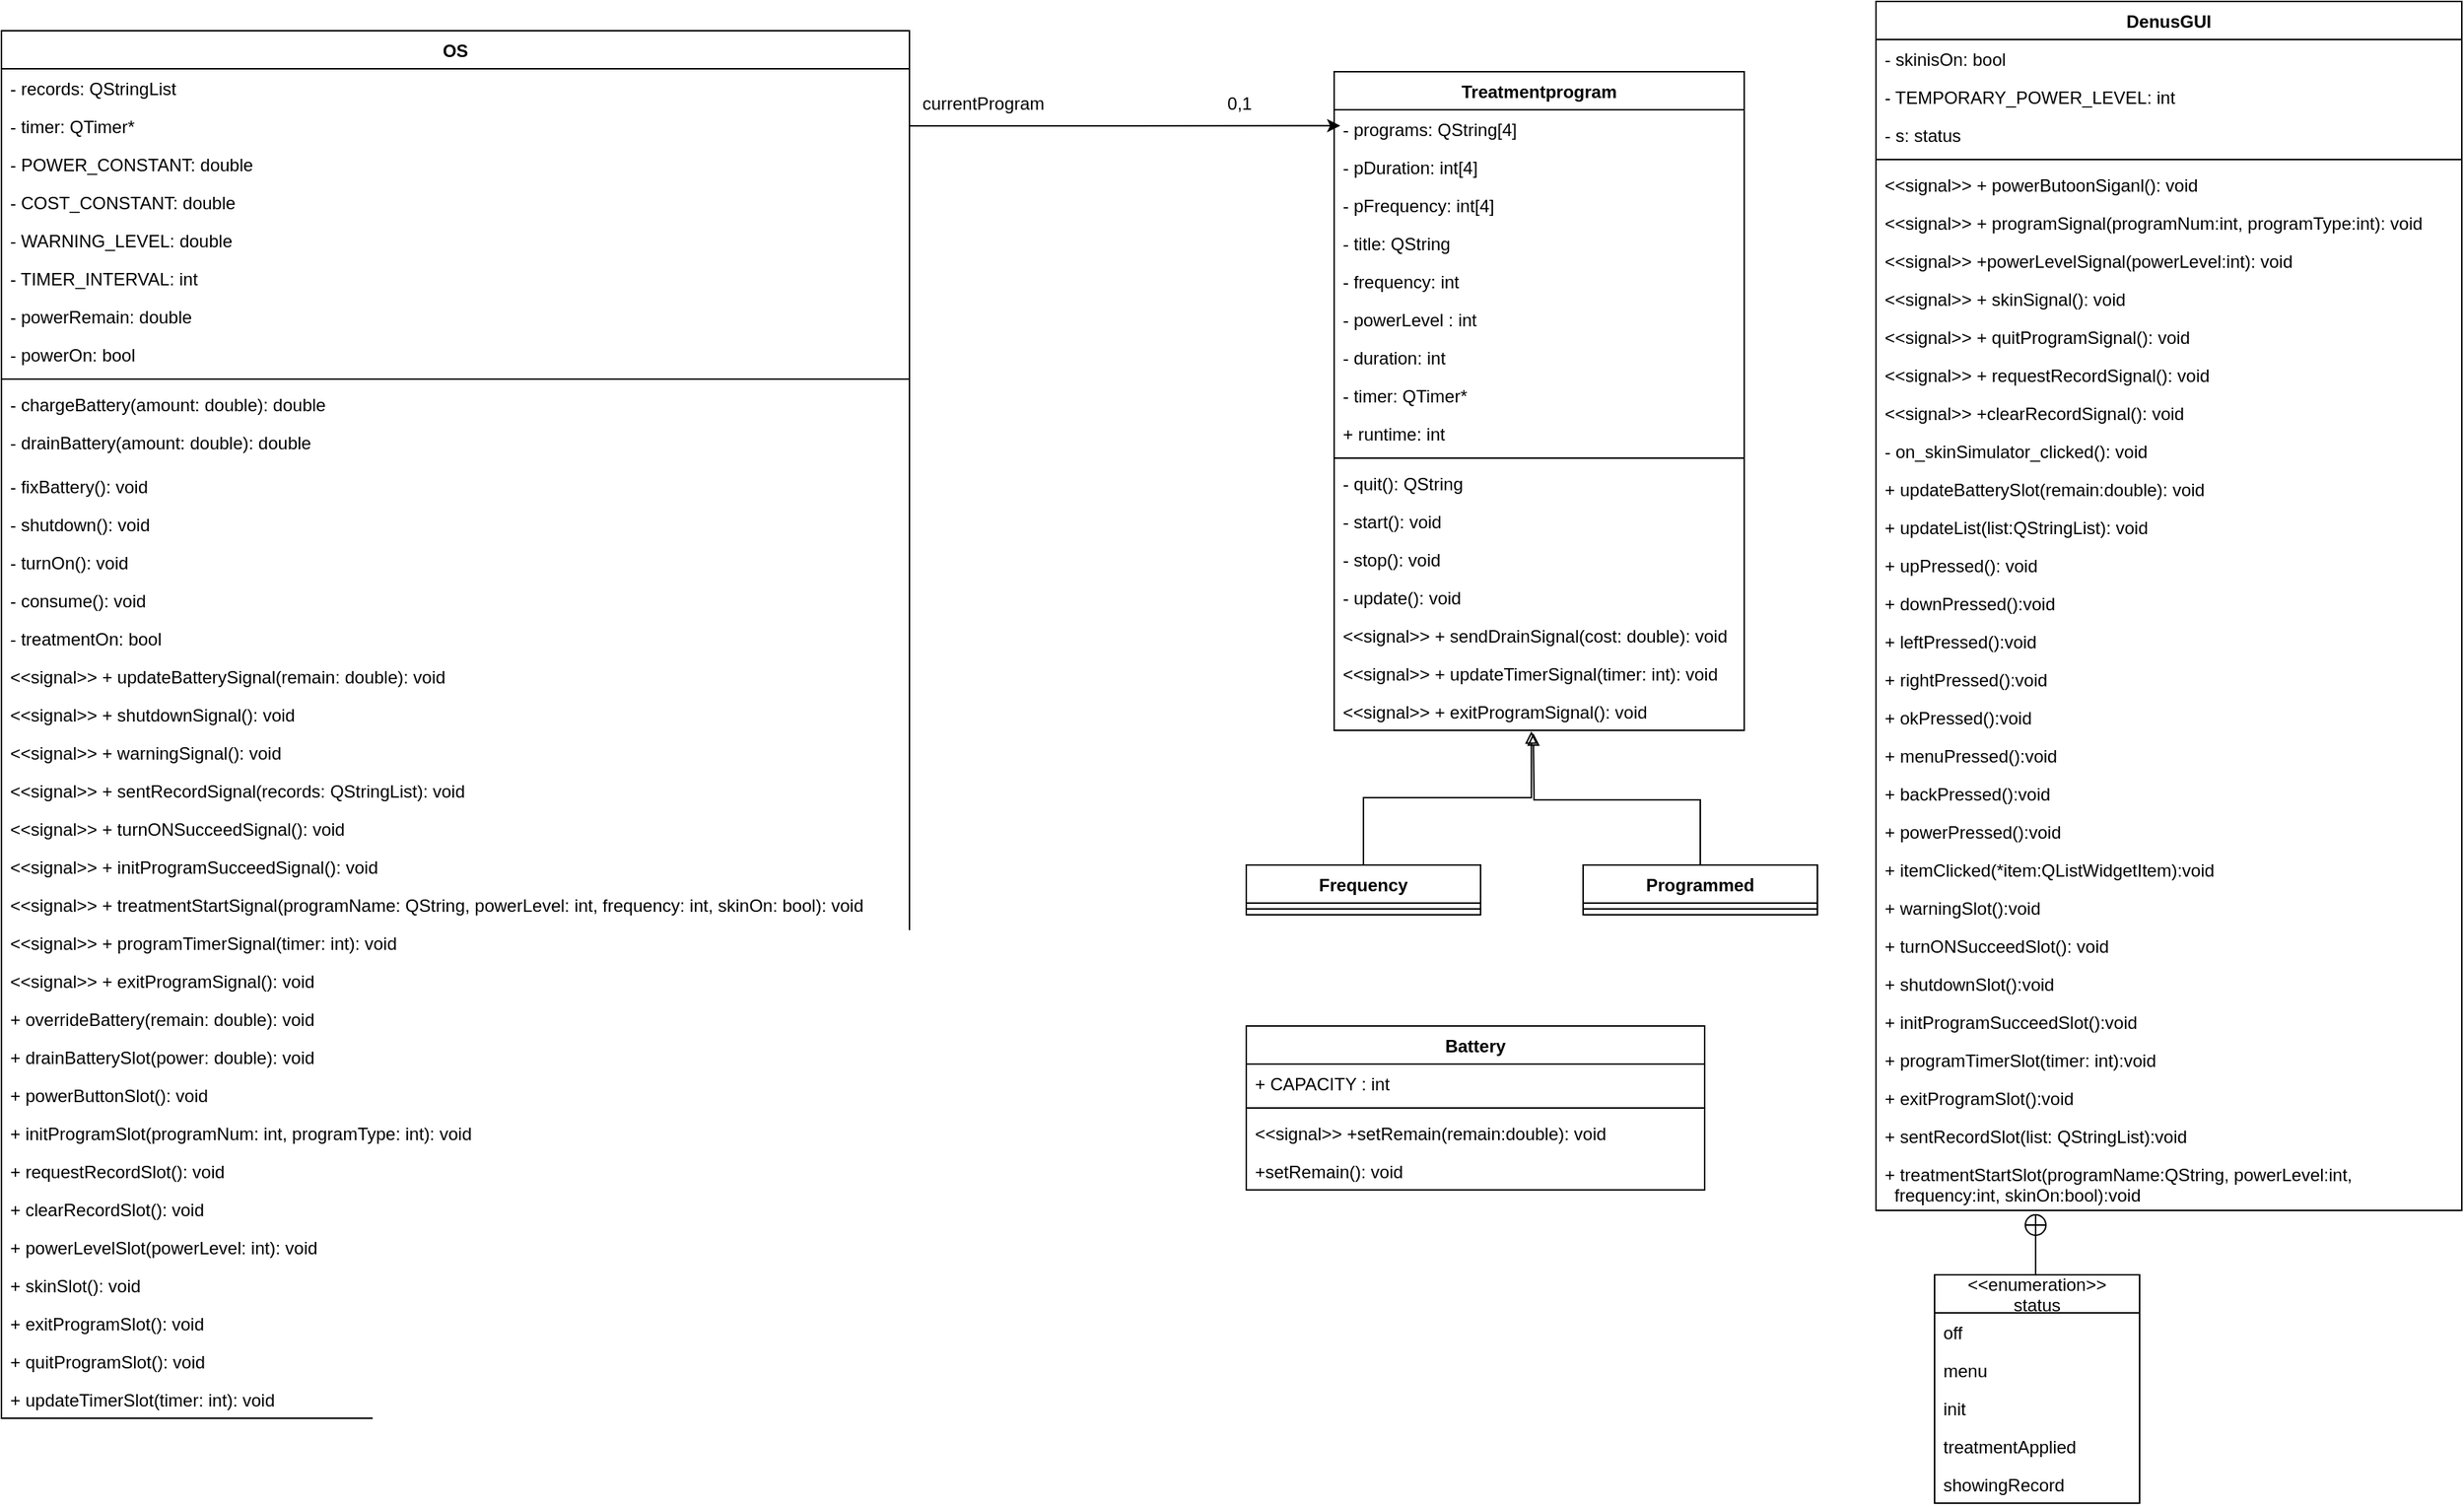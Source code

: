 <mxfile version="14.6.1" type="github">
  <diagram id="hlfqywLwCxhnhgCCT2zA" name="Page-1">
    <mxGraphModel dx="1186" dy="691" grid="1" gridSize="10" guides="1" tooltips="1" connect="1" arrows="1" fold="1" page="1" pageScale="1" pageWidth="827" pageHeight="1169" math="0" shadow="0">
      <root>
        <mxCell id="0" />
        <mxCell id="1" parent="0" />
        <mxCell id="2i6f_pU243hWTDEsExSb-6" value="OS" style="swimlane;fontStyle=1;align=center;verticalAlign=top;childLayout=stackLayout;horizontal=1;startSize=26;horizontalStack=0;resizeParent=1;resizeParentMax=0;resizeLast=0;collapsible=1;marginBottom=0;" parent="1" vertex="1">
          <mxGeometry x="60" y="60" width="620" height="948" as="geometry" />
        </mxCell>
        <mxCell id="6Ex3THZ8hztv9J3nGQ2k-1" value="- records: QStringList" style="text;strokeColor=none;fillColor=none;align=left;verticalAlign=top;spacingLeft=4;spacingRight=4;overflow=hidden;rotatable=0;points=[[0,0.5],[1,0.5]];portConstraint=eastwest;" parent="2i6f_pU243hWTDEsExSb-6" vertex="1">
          <mxGeometry y="26" width="620" height="26" as="geometry" />
        </mxCell>
        <mxCell id="wWTn0fQBB8vopCXBrPZ8-14" value="- timer: QTimer*" style="text;strokeColor=none;fillColor=none;align=left;verticalAlign=top;spacingLeft=4;spacingRight=4;overflow=hidden;rotatable=0;points=[[0,0.5],[1,0.5]];portConstraint=eastwest;" parent="2i6f_pU243hWTDEsExSb-6" vertex="1">
          <mxGeometry y="52" width="620" height="26" as="geometry" />
        </mxCell>
        <mxCell id="wWTn0fQBB8vopCXBrPZ8-8" value="- POWER_CONSTANT: double" style="text;strokeColor=none;fillColor=none;align=left;verticalAlign=top;spacingLeft=4;spacingRight=4;overflow=hidden;rotatable=0;points=[[0,0.5],[1,0.5]];portConstraint=eastwest;" parent="2i6f_pU243hWTDEsExSb-6" vertex="1">
          <mxGeometry y="78" width="620" height="26" as="geometry" />
        </mxCell>
        <mxCell id="wWTn0fQBB8vopCXBrPZ8-11" value="- COST_CONSTANT: double" style="text;strokeColor=none;fillColor=none;align=left;verticalAlign=top;spacingLeft=4;spacingRight=4;overflow=hidden;rotatable=0;points=[[0,0.5],[1,0.5]];portConstraint=eastwest;" parent="2i6f_pU243hWTDEsExSb-6" vertex="1">
          <mxGeometry y="104" width="620" height="26" as="geometry" />
        </mxCell>
        <mxCell id="wWTn0fQBB8vopCXBrPZ8-12" value="- WARNING_LEVEL: double" style="text;strokeColor=none;fillColor=none;align=left;verticalAlign=top;spacingLeft=4;spacingRight=4;overflow=hidden;rotatable=0;points=[[0,0.5],[1,0.5]];portConstraint=eastwest;" parent="2i6f_pU243hWTDEsExSb-6" vertex="1">
          <mxGeometry y="130" width="620" height="26" as="geometry" />
        </mxCell>
        <mxCell id="wWTn0fQBB8vopCXBrPZ8-13" value="- TIMER_INTERVAL: int" style="text;strokeColor=none;fillColor=none;align=left;verticalAlign=top;spacingLeft=4;spacingRight=4;overflow=hidden;rotatable=0;points=[[0,0.5],[1,0.5]];portConstraint=eastwest;" parent="2i6f_pU243hWTDEsExSb-6" vertex="1">
          <mxGeometry y="156" width="620" height="26" as="geometry" />
        </mxCell>
        <mxCell id="wWTn0fQBB8vopCXBrPZ8-15" value="- powerRemain: double" style="text;strokeColor=none;fillColor=none;align=left;verticalAlign=top;spacingLeft=4;spacingRight=4;overflow=hidden;rotatable=0;points=[[0,0.5],[1,0.5]];portConstraint=eastwest;" parent="2i6f_pU243hWTDEsExSb-6" vertex="1">
          <mxGeometry y="182" width="620" height="26" as="geometry" />
        </mxCell>
        <mxCell id="wWTn0fQBB8vopCXBrPZ8-16" value="- powerOn: bool" style="text;strokeColor=none;fillColor=none;align=left;verticalAlign=top;spacingLeft=4;spacingRight=4;overflow=hidden;rotatable=0;points=[[0,0.5],[1,0.5]];portConstraint=eastwest;" parent="2i6f_pU243hWTDEsExSb-6" vertex="1">
          <mxGeometry y="208" width="620" height="26" as="geometry" />
        </mxCell>
        <mxCell id="2i6f_pU243hWTDEsExSb-8" value="" style="line;strokeWidth=1;fillColor=none;align=left;verticalAlign=middle;spacingTop=-1;spacingLeft=3;spacingRight=3;rotatable=0;labelPosition=right;points=[];portConstraint=eastwest;" parent="2i6f_pU243hWTDEsExSb-6" vertex="1">
          <mxGeometry y="234" width="620" height="8" as="geometry" />
        </mxCell>
        <mxCell id="wWTn0fQBB8vopCXBrPZ8-9" value="- chargeBattery(amount: double): double" style="text;strokeColor=none;fillColor=none;align=left;verticalAlign=top;spacingLeft=4;spacingRight=4;overflow=hidden;rotatable=0;points=[[0,0.5],[1,0.5]];portConstraint=eastwest;" parent="2i6f_pU243hWTDEsExSb-6" vertex="1">
          <mxGeometry y="242" width="620" height="26" as="geometry" />
        </mxCell>
        <mxCell id="wWTn0fQBB8vopCXBrPZ8-21" value="- drainBattery(amount: double): double" style="text;strokeColor=none;fillColor=none;align=left;verticalAlign=top;spacingLeft=4;spacingRight=4;overflow=hidden;rotatable=0;points=[[0,0.5],[1,0.5]];portConstraint=eastwest;" parent="2i6f_pU243hWTDEsExSb-6" vertex="1">
          <mxGeometry y="268" width="620" height="30" as="geometry" />
        </mxCell>
        <mxCell id="wWTn0fQBB8vopCXBrPZ8-10" value="- fixBattery(): void" style="text;strokeColor=none;fillColor=none;align=left;verticalAlign=top;spacingLeft=4;spacingRight=4;overflow=hidden;rotatable=0;points=[[0,0.5],[1,0.5]];portConstraint=eastwest;" parent="2i6f_pU243hWTDEsExSb-6" vertex="1">
          <mxGeometry y="298" width="620" height="26" as="geometry" />
        </mxCell>
        <mxCell id="wWTn0fQBB8vopCXBrPZ8-18" value="- shutdown(): void" style="text;strokeColor=none;fillColor=none;align=left;verticalAlign=top;spacingLeft=4;spacingRight=4;overflow=hidden;rotatable=0;points=[[0,0.5],[1,0.5]];portConstraint=eastwest;" parent="2i6f_pU243hWTDEsExSb-6" vertex="1">
          <mxGeometry y="324" width="620" height="26" as="geometry" />
        </mxCell>
        <mxCell id="wWTn0fQBB8vopCXBrPZ8-19" value="- turnOn(): void&#xa;" style="text;strokeColor=none;fillColor=none;align=left;verticalAlign=top;spacingLeft=4;spacingRight=4;overflow=hidden;rotatable=0;points=[[0,0.5],[1,0.5]];portConstraint=eastwest;" parent="2i6f_pU243hWTDEsExSb-6" vertex="1">
          <mxGeometry y="350" width="620" height="26" as="geometry" />
        </mxCell>
        <mxCell id="wWTn0fQBB8vopCXBrPZ8-20" value="- consume(): void&#xa;" style="text;strokeColor=none;fillColor=none;align=left;verticalAlign=top;spacingLeft=4;spacingRight=4;overflow=hidden;rotatable=0;points=[[0,0.5],[1,0.5]];portConstraint=eastwest;" parent="2i6f_pU243hWTDEsExSb-6" vertex="1">
          <mxGeometry y="376" width="620" height="26" as="geometry" />
        </mxCell>
        <mxCell id="wWTn0fQBB8vopCXBrPZ8-17" value="- treatmentOn: bool" style="text;strokeColor=none;fillColor=none;align=left;verticalAlign=top;spacingLeft=4;spacingRight=4;overflow=hidden;rotatable=0;points=[[0,0.5],[1,0.5]];portConstraint=eastwest;" parent="2i6f_pU243hWTDEsExSb-6" vertex="1">
          <mxGeometry y="402" width="620" height="26" as="geometry" />
        </mxCell>
        <mxCell id="wWTn0fQBB8vopCXBrPZ8-22" value="&lt;&lt;signal&gt;&gt; + updateBatterySignal(remain: double): void" style="text;strokeColor=none;fillColor=none;align=left;verticalAlign=top;spacingLeft=4;spacingRight=4;overflow=hidden;rotatable=0;points=[[0,0.5],[1,0.5]];portConstraint=eastwest;" parent="2i6f_pU243hWTDEsExSb-6" vertex="1">
          <mxGeometry y="428" width="620" height="26" as="geometry" />
        </mxCell>
        <mxCell id="wWTn0fQBB8vopCXBrPZ8-23" value="&lt;&lt;signal&gt;&gt; + shutdownSignal(): void" style="text;strokeColor=none;fillColor=none;align=left;verticalAlign=top;spacingLeft=4;spacingRight=4;overflow=hidden;rotatable=0;points=[[0,0.5],[1,0.5]];portConstraint=eastwest;" parent="2i6f_pU243hWTDEsExSb-6" vertex="1">
          <mxGeometry y="454" width="620" height="26" as="geometry" />
        </mxCell>
        <mxCell id="wWTn0fQBB8vopCXBrPZ8-24" value="&lt;&lt;signal&gt;&gt; + warningSignal(): void" style="text;strokeColor=none;fillColor=none;align=left;verticalAlign=top;spacingLeft=4;spacingRight=4;overflow=hidden;rotatable=0;points=[[0,0.5],[1,0.5]];portConstraint=eastwest;" parent="2i6f_pU243hWTDEsExSb-6" vertex="1">
          <mxGeometry y="480" width="620" height="26" as="geometry" />
        </mxCell>
        <mxCell id="wWTn0fQBB8vopCXBrPZ8-25" value="&lt;&lt;signal&gt;&gt; + sentRecordSignal(records: QStringList): void" style="text;strokeColor=none;fillColor=none;align=left;verticalAlign=top;spacingLeft=4;spacingRight=4;overflow=hidden;rotatable=0;points=[[0,0.5],[1,0.5]];portConstraint=eastwest;" parent="2i6f_pU243hWTDEsExSb-6" vertex="1">
          <mxGeometry y="506" width="620" height="26" as="geometry" />
        </mxCell>
        <mxCell id="wWTn0fQBB8vopCXBrPZ8-39" value="&lt;&lt;signal&gt;&gt; + turnONSucceedSignal(): void" style="text;strokeColor=none;fillColor=none;align=left;verticalAlign=top;spacingLeft=4;spacingRight=4;overflow=hidden;rotatable=0;points=[[0,0.5],[1,0.5]];portConstraint=eastwest;" parent="2i6f_pU243hWTDEsExSb-6" vertex="1">
          <mxGeometry y="532" width="620" height="26" as="geometry" />
        </mxCell>
        <mxCell id="wWTn0fQBB8vopCXBrPZ8-40" value="&lt;&lt;signal&gt;&gt; + initProgramSucceedSignal(): void" style="text;strokeColor=none;fillColor=none;align=left;verticalAlign=top;spacingLeft=4;spacingRight=4;overflow=hidden;rotatable=0;points=[[0,0.5],[1,0.5]];portConstraint=eastwest;" parent="2i6f_pU243hWTDEsExSb-6" vertex="1">
          <mxGeometry y="558" width="620" height="26" as="geometry" />
        </mxCell>
        <mxCell id="wWTn0fQBB8vopCXBrPZ8-41" value="&lt;&lt;signal&gt;&gt; + treatmentStartSignal(programName: QString, powerLevel: int, frequency: int, skinOn: bool): void" style="text;strokeColor=none;fillColor=none;align=left;verticalAlign=top;spacingLeft=4;spacingRight=4;overflow=hidden;rotatable=0;points=[[0,0.5],[1,0.5]];portConstraint=eastwest;" parent="2i6f_pU243hWTDEsExSb-6" vertex="1">
          <mxGeometry y="584" width="620" height="26" as="geometry" />
        </mxCell>
        <mxCell id="wWTn0fQBB8vopCXBrPZ8-42" value="&lt;&lt;signal&gt;&gt; + programTimerSignal(timer: int): void" style="text;strokeColor=none;fillColor=none;align=left;verticalAlign=top;spacingLeft=4;spacingRight=4;overflow=hidden;rotatable=0;points=[[0,0.5],[1,0.5]];portConstraint=eastwest;" parent="2i6f_pU243hWTDEsExSb-6" vertex="1">
          <mxGeometry y="610" width="620" height="26" as="geometry" />
        </mxCell>
        <mxCell id="wWTn0fQBB8vopCXBrPZ8-43" value="&lt;&lt;signal&gt;&gt; + exitProgramSignal(): void" style="text;strokeColor=none;fillColor=none;align=left;verticalAlign=top;spacingLeft=4;spacingRight=4;overflow=hidden;rotatable=0;points=[[0,0.5],[1,0.5]];portConstraint=eastwest;" parent="2i6f_pU243hWTDEsExSb-6" vertex="1">
          <mxGeometry y="636" width="620" height="26" as="geometry" />
        </mxCell>
        <mxCell id="wWTn0fQBB8vopCXBrPZ8-26" value="+ overrideBattery(remain: double): void" style="text;strokeColor=none;fillColor=none;align=left;verticalAlign=top;spacingLeft=4;spacingRight=4;overflow=hidden;rotatable=0;points=[[0,0.5],[1,0.5]];portConstraint=eastwest;" parent="2i6f_pU243hWTDEsExSb-6" vertex="1">
          <mxGeometry y="662" width="620" height="26" as="geometry" />
        </mxCell>
        <mxCell id="wWTn0fQBB8vopCXBrPZ8-27" value="+ drainBatterySlot(power: double): void" style="text;strokeColor=none;fillColor=none;align=left;verticalAlign=top;spacingLeft=4;spacingRight=4;overflow=hidden;rotatable=0;points=[[0,0.5],[1,0.5]];portConstraint=eastwest;" parent="2i6f_pU243hWTDEsExSb-6" vertex="1">
          <mxGeometry y="688" width="620" height="26" as="geometry" />
        </mxCell>
        <mxCell id="wWTn0fQBB8vopCXBrPZ8-28" value="+ powerButtonSlot(): void" style="text;strokeColor=none;fillColor=none;align=left;verticalAlign=top;spacingLeft=4;spacingRight=4;overflow=hidden;rotatable=0;points=[[0,0.5],[1,0.5]];portConstraint=eastwest;" parent="2i6f_pU243hWTDEsExSb-6" vertex="1">
          <mxGeometry y="714" width="620" height="26" as="geometry" />
        </mxCell>
        <mxCell id="wWTn0fQBB8vopCXBrPZ8-29" value="+ initProgramSlot(programNum: int, programType: int): void" style="text;strokeColor=none;fillColor=none;align=left;verticalAlign=top;spacingLeft=4;spacingRight=4;overflow=hidden;rotatable=0;points=[[0,0.5],[1,0.5]];portConstraint=eastwest;" parent="2i6f_pU243hWTDEsExSb-6" vertex="1">
          <mxGeometry y="740" width="620" height="26" as="geometry" />
        </mxCell>
        <mxCell id="wWTn0fQBB8vopCXBrPZ8-30" value="+ requestRecordSlot(): void" style="text;strokeColor=none;fillColor=none;align=left;verticalAlign=top;spacingLeft=4;spacingRight=4;overflow=hidden;rotatable=0;points=[[0,0.5],[1,0.5]];portConstraint=eastwest;" parent="2i6f_pU243hWTDEsExSb-6" vertex="1">
          <mxGeometry y="766" width="620" height="26" as="geometry" />
        </mxCell>
        <mxCell id="wWTn0fQBB8vopCXBrPZ8-31" value="+ clearRecordSlot(): void" style="text;strokeColor=none;fillColor=none;align=left;verticalAlign=top;spacingLeft=4;spacingRight=4;overflow=hidden;rotatable=0;points=[[0,0.5],[1,0.5]];portConstraint=eastwest;" parent="2i6f_pU243hWTDEsExSb-6" vertex="1">
          <mxGeometry y="792" width="620" height="26" as="geometry" />
        </mxCell>
        <mxCell id="wWTn0fQBB8vopCXBrPZ8-34" value="+ powerLevelSlot(powerLevel: int): void" style="text;strokeColor=none;fillColor=none;align=left;verticalAlign=top;spacingLeft=4;spacingRight=4;overflow=hidden;rotatable=0;points=[[0,0.5],[1,0.5]];portConstraint=eastwest;" parent="2i6f_pU243hWTDEsExSb-6" vertex="1">
          <mxGeometry y="818" width="620" height="26" as="geometry" />
        </mxCell>
        <mxCell id="wWTn0fQBB8vopCXBrPZ8-35" value="+ skinSlot(): void" style="text;strokeColor=none;fillColor=none;align=left;verticalAlign=top;spacingLeft=4;spacingRight=4;overflow=hidden;rotatable=0;points=[[0,0.5],[1,0.5]];portConstraint=eastwest;" parent="2i6f_pU243hWTDEsExSb-6" vertex="1">
          <mxGeometry y="844" width="620" height="26" as="geometry" />
        </mxCell>
        <mxCell id="wWTn0fQBB8vopCXBrPZ8-36" value="+ exitProgramSlot(): void" style="text;strokeColor=none;fillColor=none;align=left;verticalAlign=top;spacingLeft=4;spacingRight=4;overflow=hidden;rotatable=0;points=[[0,0.5],[1,0.5]];portConstraint=eastwest;" parent="2i6f_pU243hWTDEsExSb-6" vertex="1">
          <mxGeometry y="870" width="620" height="26" as="geometry" />
        </mxCell>
        <mxCell id="wWTn0fQBB8vopCXBrPZ8-37" value="+ quitProgramSlot(): void" style="text;strokeColor=none;fillColor=none;align=left;verticalAlign=top;spacingLeft=4;spacingRight=4;overflow=hidden;rotatable=0;points=[[0,0.5],[1,0.5]];portConstraint=eastwest;" parent="2i6f_pU243hWTDEsExSb-6" vertex="1">
          <mxGeometry y="896" width="620" height="26" as="geometry" />
        </mxCell>
        <mxCell id="wWTn0fQBB8vopCXBrPZ8-38" value="+ updateTimerSlot(timer: int): void" style="text;strokeColor=none;fillColor=none;align=left;verticalAlign=top;spacingLeft=4;spacingRight=4;overflow=hidden;rotatable=0;points=[[0,0.5],[1,0.5]];portConstraint=eastwest;" parent="2i6f_pU243hWTDEsExSb-6" vertex="1">
          <mxGeometry y="922" width="620" height="26" as="geometry" />
        </mxCell>
        <mxCell id="wWTn0fQBB8vopCXBrPZ8-33" style="edgeStyle=orthogonalEdgeStyle;rounded=0;orthogonalLoop=1;jettySize=auto;html=1;endArrow=block;endFill=0;entryX=0.481;entryY=1.026;entryDx=0;entryDy=0;entryPerimeter=0;" parent="1" source="2i6f_pU243hWTDEsExSb-22" target="-jx-THAxnTe_H25HyBi1-28" edge="1">
          <mxGeometry relative="1" as="geometry">
            <mxPoint x="1101" y="570" as="targetPoint" />
          </mxGeometry>
        </mxCell>
        <mxCell id="2i6f_pU243hWTDEsExSb-22" value="Frequency" style="swimlane;fontStyle=1;align=center;verticalAlign=top;childLayout=stackLayout;horizontal=1;startSize=26;horizontalStack=0;resizeParent=1;resizeParentMax=0;resizeLast=0;collapsible=1;marginBottom=0;" parent="1" vertex="1">
          <mxGeometry x="910" y="630" width="160" height="34" as="geometry" />
        </mxCell>
        <mxCell id="2i6f_pU243hWTDEsExSb-24" value="" style="line;strokeWidth=1;fillColor=none;align=left;verticalAlign=middle;spacingTop=-1;spacingLeft=3;spacingRight=3;rotatable=0;labelPosition=right;points=[];portConstraint=eastwest;" parent="2i6f_pU243hWTDEsExSb-22" vertex="1">
          <mxGeometry y="26" width="160" height="8" as="geometry" />
        </mxCell>
        <mxCell id="2i6f_pU243hWTDEsExSb-27" value="Programmed" style="swimlane;fontStyle=1;align=center;verticalAlign=top;childLayout=stackLayout;horizontal=1;startSize=26;horizontalStack=0;resizeParent=1;resizeParentMax=0;resizeLast=0;collapsible=1;marginBottom=0;" parent="1" vertex="1">
          <mxGeometry x="1140" y="630" width="160" height="34" as="geometry" />
        </mxCell>
        <mxCell id="2i6f_pU243hWTDEsExSb-29" value="" style="line;strokeWidth=1;fillColor=none;align=left;verticalAlign=middle;spacingTop=-1;spacingLeft=3;spacingRight=3;rotatable=0;labelPosition=right;points=[];portConstraint=eastwest;" parent="2i6f_pU243hWTDEsExSb-27" vertex="1">
          <mxGeometry y="26" width="160" height="8" as="geometry" />
        </mxCell>
        <mxCell id="icRJO9rCTyR9no6Rt8xL-1" style="edgeStyle=orthogonalEdgeStyle;rounded=0;orthogonalLoop=1;jettySize=auto;html=1;exitX=1;exitY=0.5;exitDx=0;exitDy=0;entryX=0.015;entryY=0.082;entryDx=0;entryDy=0;entryPerimeter=0;" parent="1" source="wWTn0fQBB8vopCXBrPZ8-14" target="-jx-THAxnTe_H25HyBi1-2" edge="1">
          <mxGeometry relative="1" as="geometry">
            <mxPoint x="960.98" y="124.988" as="targetPoint" />
          </mxGeometry>
        </mxCell>
        <mxCell id="icRJO9rCTyR9no6Rt8xL-2" value="0,1" style="text;html=1;align=center;verticalAlign=middle;resizable=0;points=[];autosize=1;strokeColor=none;" parent="1" vertex="1">
          <mxGeometry x="890" y="100" width="30" height="20" as="geometry" />
        </mxCell>
        <mxCell id="icRJO9rCTyR9no6Rt8xL-3" value="currentProgram" style="text;html=1;align=center;verticalAlign=middle;resizable=0;points=[];autosize=1;strokeColor=none;" parent="1" vertex="1">
          <mxGeometry x="680" y="100" width="100" height="20" as="geometry" />
        </mxCell>
        <mxCell id="-jx-THAxnTe_H25HyBi1-2" value="Treatmentprogram" style="swimlane;fontStyle=1;align=center;verticalAlign=top;childLayout=stackLayout;horizontal=1;startSize=26;horizontalStack=0;resizeParent=1;resizeParentMax=0;resizeLast=0;collapsible=1;marginBottom=0;" parent="1" vertex="1">
          <mxGeometry x="970" y="88" width="280" height="450" as="geometry" />
        </mxCell>
        <mxCell id="-jx-THAxnTe_H25HyBi1-3" value="- programs: QString[4]" style="text;strokeColor=none;fillColor=none;align=left;verticalAlign=top;spacingLeft=4;spacingRight=4;overflow=hidden;rotatable=0;points=[[0,0.5],[1,0.5]];portConstraint=eastwest;" parent="-jx-THAxnTe_H25HyBi1-2" vertex="1">
          <mxGeometry y="26" width="280" height="26" as="geometry" />
        </mxCell>
        <mxCell id="-jx-THAxnTe_H25HyBi1-6" value="- pDuration: int[4]" style="text;strokeColor=none;fillColor=none;align=left;verticalAlign=top;spacingLeft=4;spacingRight=4;overflow=hidden;rotatable=0;points=[[0,0.5],[1,0.5]];portConstraint=eastwest;" parent="-jx-THAxnTe_H25HyBi1-2" vertex="1">
          <mxGeometry y="52" width="280" height="26" as="geometry" />
        </mxCell>
        <mxCell id="-jx-THAxnTe_H25HyBi1-7" value="- pFrequency: int[4]" style="text;strokeColor=none;fillColor=none;align=left;verticalAlign=top;spacingLeft=4;spacingRight=4;overflow=hidden;rotatable=0;points=[[0,0.5],[1,0.5]];portConstraint=eastwest;" parent="-jx-THAxnTe_H25HyBi1-2" vertex="1">
          <mxGeometry y="78" width="280" height="26" as="geometry" />
        </mxCell>
        <mxCell id="-jx-THAxnTe_H25HyBi1-9" value="- title: QString" style="text;strokeColor=none;fillColor=none;align=left;verticalAlign=top;spacingLeft=4;spacingRight=4;overflow=hidden;rotatable=0;points=[[0,0.5],[1,0.5]];portConstraint=eastwest;" parent="-jx-THAxnTe_H25HyBi1-2" vertex="1">
          <mxGeometry y="104" width="280" height="26" as="geometry" />
        </mxCell>
        <mxCell id="-jx-THAxnTe_H25HyBi1-10" value="- frequency: int" style="text;strokeColor=none;fillColor=none;align=left;verticalAlign=top;spacingLeft=4;spacingRight=4;overflow=hidden;rotatable=0;points=[[0,0.5],[1,0.5]];portConstraint=eastwest;" parent="-jx-THAxnTe_H25HyBi1-2" vertex="1">
          <mxGeometry y="130" width="280" height="26" as="geometry" />
        </mxCell>
        <mxCell id="-jx-THAxnTe_H25HyBi1-11" value="- powerLevel : int" style="text;strokeColor=none;fillColor=none;align=left;verticalAlign=top;spacingLeft=4;spacingRight=4;overflow=hidden;rotatable=0;points=[[0,0.5],[1,0.5]];portConstraint=eastwest;" parent="-jx-THAxnTe_H25HyBi1-2" vertex="1">
          <mxGeometry y="156" width="280" height="26" as="geometry" />
        </mxCell>
        <mxCell id="-jx-THAxnTe_H25HyBi1-12" value="- duration: int" style="text;strokeColor=none;fillColor=none;align=left;verticalAlign=top;spacingLeft=4;spacingRight=4;overflow=hidden;rotatable=0;points=[[0,0.5],[1,0.5]];portConstraint=eastwest;" parent="-jx-THAxnTe_H25HyBi1-2" vertex="1">
          <mxGeometry y="182" width="280" height="26" as="geometry" />
        </mxCell>
        <mxCell id="-jx-THAxnTe_H25HyBi1-13" value="- timer: QTimer*" style="text;strokeColor=none;fillColor=none;align=left;verticalAlign=top;spacingLeft=4;spacingRight=4;overflow=hidden;rotatable=0;points=[[0,0.5],[1,0.5]];portConstraint=eastwest;" parent="-jx-THAxnTe_H25HyBi1-2" vertex="1">
          <mxGeometry y="208" width="280" height="26" as="geometry" />
        </mxCell>
        <mxCell id="-jx-THAxnTe_H25HyBi1-14" value="+ runtime: int" style="text;strokeColor=none;fillColor=none;align=left;verticalAlign=top;spacingLeft=4;spacingRight=4;overflow=hidden;rotatable=0;points=[[0,0.5],[1,0.5]];portConstraint=eastwest;" parent="-jx-THAxnTe_H25HyBi1-2" vertex="1">
          <mxGeometry y="234" width="280" height="26" as="geometry" />
        </mxCell>
        <mxCell id="-jx-THAxnTe_H25HyBi1-4" value="" style="line;strokeWidth=1;fillColor=none;align=left;verticalAlign=middle;spacingTop=-1;spacingLeft=3;spacingRight=3;rotatable=0;labelPosition=right;points=[];portConstraint=eastwest;" parent="-jx-THAxnTe_H25HyBi1-2" vertex="1">
          <mxGeometry y="260" width="280" height="8" as="geometry" />
        </mxCell>
        <mxCell id="-jx-THAxnTe_H25HyBi1-17" value="- quit(): QString" style="text;strokeColor=none;fillColor=none;align=left;verticalAlign=top;spacingLeft=4;spacingRight=4;overflow=hidden;rotatable=0;points=[[0,0.5],[1,0.5]];portConstraint=eastwest;" parent="-jx-THAxnTe_H25HyBi1-2" vertex="1">
          <mxGeometry y="268" width="280" height="26" as="geometry" />
        </mxCell>
        <mxCell id="-jx-THAxnTe_H25HyBi1-18" value="- start(): void" style="text;strokeColor=none;fillColor=none;align=left;verticalAlign=top;spacingLeft=4;spacingRight=4;overflow=hidden;rotatable=0;points=[[0,0.5],[1,0.5]];portConstraint=eastwest;" parent="-jx-THAxnTe_H25HyBi1-2" vertex="1">
          <mxGeometry y="294" width="280" height="26" as="geometry" />
        </mxCell>
        <mxCell id="-jx-THAxnTe_H25HyBi1-23" value="- stop(): void" style="text;strokeColor=none;fillColor=none;align=left;verticalAlign=top;spacingLeft=4;spacingRight=4;overflow=hidden;rotatable=0;points=[[0,0.5],[1,0.5]];portConstraint=eastwest;" parent="-jx-THAxnTe_H25HyBi1-2" vertex="1">
          <mxGeometry y="320" width="280" height="26" as="geometry" />
        </mxCell>
        <mxCell id="-jx-THAxnTe_H25HyBi1-24" value="- update(): void" style="text;strokeColor=none;fillColor=none;align=left;verticalAlign=top;spacingLeft=4;spacingRight=4;overflow=hidden;rotatable=0;points=[[0,0.5],[1,0.5]];portConstraint=eastwest;" parent="-jx-THAxnTe_H25HyBi1-2" vertex="1">
          <mxGeometry y="346" width="280" height="26" as="geometry" />
        </mxCell>
        <mxCell id="-jx-THAxnTe_H25HyBi1-25" value="&lt;&lt;signal&gt;&gt; + sendDrainSignal(cost: double): void" style="text;strokeColor=none;fillColor=none;align=left;verticalAlign=top;spacingLeft=4;spacingRight=4;overflow=hidden;rotatable=0;points=[[0,0.5],[1,0.5]];portConstraint=eastwest;" parent="-jx-THAxnTe_H25HyBi1-2" vertex="1">
          <mxGeometry y="372" width="280" height="26" as="geometry" />
        </mxCell>
        <mxCell id="-jx-THAxnTe_H25HyBi1-27" value="&lt;&lt;signal&gt;&gt; + updateTimerSignal(timer: int): void" style="text;strokeColor=none;fillColor=none;align=left;verticalAlign=top;spacingLeft=4;spacingRight=4;overflow=hidden;rotatable=0;points=[[0,0.5],[1,0.5]];portConstraint=eastwest;" parent="-jx-THAxnTe_H25HyBi1-2" vertex="1">
          <mxGeometry y="398" width="280" height="26" as="geometry" />
        </mxCell>
        <mxCell id="-jx-THAxnTe_H25HyBi1-28" value="&lt;&lt;signal&gt;&gt; + exitProgramSignal(): void" style="text;strokeColor=none;fillColor=none;align=left;verticalAlign=top;spacingLeft=4;spacingRight=4;overflow=hidden;rotatable=0;points=[[0,0.5],[1,0.5]];portConstraint=eastwest;" parent="-jx-THAxnTe_H25HyBi1-2" vertex="1">
          <mxGeometry y="424" width="280" height="26" as="geometry" />
        </mxCell>
        <mxCell id="-jx-THAxnTe_H25HyBi1-29" style="edgeStyle=orthogonalEdgeStyle;rounded=0;orthogonalLoop=1;jettySize=auto;html=1;endArrow=block;endFill=0;exitX=0.5;exitY=0;exitDx=0;exitDy=0;" parent="1" source="2i6f_pU243hWTDEsExSb-27" edge="1">
          <mxGeometry relative="1" as="geometry">
            <mxPoint x="1000" y="640" as="sourcePoint" />
            <mxPoint x="1106" y="540" as="targetPoint" />
          </mxGeometry>
        </mxCell>
        <mxCell id="mvSNyHNDQJpL3ZREzxEM-1" value="DenusGUI" style="swimlane;fontStyle=1;align=center;verticalAlign=top;childLayout=stackLayout;horizontal=1;startSize=26;horizontalStack=0;resizeParent=1;resizeParentMax=0;resizeLast=0;collapsible=1;marginBottom=0;" parent="1" vertex="1">
          <mxGeometry x="1340" y="40" width="400" height="826" as="geometry" />
        </mxCell>
        <mxCell id="mvSNyHNDQJpL3ZREzxEM-2" value="- skinisOn: bool" style="text;strokeColor=none;fillColor=none;align=left;verticalAlign=top;spacingLeft=4;spacingRight=4;overflow=hidden;rotatable=0;points=[[0,0.5],[1,0.5]];portConstraint=eastwest;" parent="mvSNyHNDQJpL3ZREzxEM-1" vertex="1">
          <mxGeometry y="26" width="400" height="26" as="geometry" />
        </mxCell>
        <mxCell id="mvSNyHNDQJpL3ZREzxEM-5" value="- TEMPORARY_POWER_LEVEL: int" style="text;strokeColor=none;fillColor=none;align=left;verticalAlign=top;spacingLeft=4;spacingRight=4;overflow=hidden;rotatable=0;points=[[0,0.5],[1,0.5]];portConstraint=eastwest;" parent="mvSNyHNDQJpL3ZREzxEM-1" vertex="1">
          <mxGeometry y="52" width="400" height="26" as="geometry" />
        </mxCell>
        <mxCell id="POvVnutoRStWwNRaB1Zt-5" value="- s: status" style="text;strokeColor=none;fillColor=none;align=left;verticalAlign=top;spacingLeft=4;spacingRight=4;overflow=hidden;rotatable=0;points=[[0,0.5],[1,0.5]];portConstraint=eastwest;" parent="mvSNyHNDQJpL3ZREzxEM-1" vertex="1">
          <mxGeometry y="78" width="400" height="26" as="geometry" />
        </mxCell>
        <mxCell id="mvSNyHNDQJpL3ZREzxEM-3" value="" style="line;strokeWidth=1;fillColor=none;align=left;verticalAlign=middle;spacingTop=-1;spacingLeft=3;spacingRight=3;rotatable=0;labelPosition=right;points=[];portConstraint=eastwest;" parent="mvSNyHNDQJpL3ZREzxEM-1" vertex="1">
          <mxGeometry y="104" width="400" height="8" as="geometry" />
        </mxCell>
        <mxCell id="mvSNyHNDQJpL3ZREzxEM-7" value="&lt;&lt;signal&gt;&gt; + powerButoonSiganl(): void" style="text;strokeColor=none;fillColor=none;align=left;verticalAlign=top;spacingLeft=4;spacingRight=4;overflow=hidden;rotatable=0;points=[[0,0.5],[1,0.5]];portConstraint=eastwest;" parent="mvSNyHNDQJpL3ZREzxEM-1" vertex="1">
          <mxGeometry y="112" width="400" height="26" as="geometry" />
        </mxCell>
        <mxCell id="mvSNyHNDQJpL3ZREzxEM-8" value="&lt;&lt;signal&gt;&gt; + programSignal(programNum:int, programType:int): void" style="text;strokeColor=none;fillColor=none;align=left;verticalAlign=top;spacingLeft=4;spacingRight=4;overflow=hidden;rotatable=0;points=[[0,0.5],[1,0.5]];portConstraint=eastwest;" parent="mvSNyHNDQJpL3ZREzxEM-1" vertex="1">
          <mxGeometry y="138" width="400" height="26" as="geometry" />
        </mxCell>
        <mxCell id="mvSNyHNDQJpL3ZREzxEM-9" value="&lt;&lt;signal&gt;&gt; +powerLevelSignal(powerLevel:int): void" style="text;strokeColor=none;fillColor=none;align=left;verticalAlign=top;spacingLeft=4;spacingRight=4;overflow=hidden;rotatable=0;points=[[0,0.5],[1,0.5]];portConstraint=eastwest;" parent="mvSNyHNDQJpL3ZREzxEM-1" vertex="1">
          <mxGeometry y="164" width="400" height="26" as="geometry" />
        </mxCell>
        <mxCell id="mvSNyHNDQJpL3ZREzxEM-11" value="&lt;&lt;signal&gt;&gt; + skinSignal(): void" style="text;strokeColor=none;fillColor=none;align=left;verticalAlign=top;spacingLeft=4;spacingRight=4;overflow=hidden;rotatable=0;points=[[0,0.5],[1,0.5]];portConstraint=eastwest;" parent="mvSNyHNDQJpL3ZREzxEM-1" vertex="1">
          <mxGeometry y="190" width="400" height="26" as="geometry" />
        </mxCell>
        <mxCell id="mvSNyHNDQJpL3ZREzxEM-12" value="&lt;&lt;signal&gt;&gt; + quitProgramSignal(): void" style="text;strokeColor=none;fillColor=none;align=left;verticalAlign=top;spacingLeft=4;spacingRight=4;overflow=hidden;rotatable=0;points=[[0,0.5],[1,0.5]];portConstraint=eastwest;" parent="mvSNyHNDQJpL3ZREzxEM-1" vertex="1">
          <mxGeometry y="216" width="400" height="26" as="geometry" />
        </mxCell>
        <mxCell id="mvSNyHNDQJpL3ZREzxEM-13" value="&lt;&lt;signal&gt;&gt; + requestRecordSignal(): void" style="text;strokeColor=none;fillColor=none;align=left;verticalAlign=top;spacingLeft=4;spacingRight=4;overflow=hidden;rotatable=0;points=[[0,0.5],[1,0.5]];portConstraint=eastwest;" parent="mvSNyHNDQJpL3ZREzxEM-1" vertex="1">
          <mxGeometry y="242" width="400" height="26" as="geometry" />
        </mxCell>
        <mxCell id="mvSNyHNDQJpL3ZREzxEM-10" value="&lt;&lt;signal&gt;&gt; +clearRecordSignal(): void" style="text;strokeColor=none;fillColor=none;align=left;verticalAlign=top;spacingLeft=4;spacingRight=4;overflow=hidden;rotatable=0;points=[[0,0.5],[1,0.5]];portConstraint=eastwest;" parent="mvSNyHNDQJpL3ZREzxEM-1" vertex="1">
          <mxGeometry y="268" width="400" height="26" as="geometry" />
        </mxCell>
        <mxCell id="mvSNyHNDQJpL3ZREzxEM-15" value="- on_skinSimulator_clicked(): void" style="text;strokeColor=none;fillColor=none;align=left;verticalAlign=top;spacingLeft=4;spacingRight=4;overflow=hidden;rotatable=0;points=[[0,0.5],[1,0.5]];portConstraint=eastwest;" parent="mvSNyHNDQJpL3ZREzxEM-1" vertex="1">
          <mxGeometry y="294" width="400" height="26" as="geometry" />
        </mxCell>
        <mxCell id="mvSNyHNDQJpL3ZREzxEM-28" value="+ updateBatterySlot(remain:double): void" style="text;strokeColor=none;fillColor=none;align=left;verticalAlign=top;spacingLeft=4;spacingRight=4;overflow=hidden;rotatable=0;points=[[0,0.5],[1,0.5]];portConstraint=eastwest;" parent="mvSNyHNDQJpL3ZREzxEM-1" vertex="1">
          <mxGeometry y="320" width="400" height="26" as="geometry" />
        </mxCell>
        <mxCell id="mvSNyHNDQJpL3ZREzxEM-30" value="+ updateList(list:QStringList): void" style="text;strokeColor=none;fillColor=none;align=left;verticalAlign=top;spacingLeft=4;spacingRight=4;overflow=hidden;rotatable=0;points=[[0,0.5],[1,0.5]];portConstraint=eastwest;" parent="mvSNyHNDQJpL3ZREzxEM-1" vertex="1">
          <mxGeometry y="346" width="400" height="26" as="geometry" />
        </mxCell>
        <mxCell id="mvSNyHNDQJpL3ZREzxEM-31" value="+ upPressed(): void" style="text;strokeColor=none;fillColor=none;align=left;verticalAlign=top;spacingLeft=4;spacingRight=4;overflow=hidden;rotatable=0;points=[[0,0.5],[1,0.5]];portConstraint=eastwest;" parent="mvSNyHNDQJpL3ZREzxEM-1" vertex="1">
          <mxGeometry y="372" width="400" height="26" as="geometry" />
        </mxCell>
        <mxCell id="mvSNyHNDQJpL3ZREzxEM-32" value="+ downPressed():void" style="text;strokeColor=none;fillColor=none;align=left;verticalAlign=top;spacingLeft=4;spacingRight=4;overflow=hidden;rotatable=0;points=[[0,0.5],[1,0.5]];portConstraint=eastwest;" parent="mvSNyHNDQJpL3ZREzxEM-1" vertex="1">
          <mxGeometry y="398" width="400" height="26" as="geometry" />
        </mxCell>
        <mxCell id="mvSNyHNDQJpL3ZREzxEM-33" value="+ leftPressed():void" style="text;strokeColor=none;fillColor=none;align=left;verticalAlign=top;spacingLeft=4;spacingRight=4;overflow=hidden;rotatable=0;points=[[0,0.5],[1,0.5]];portConstraint=eastwest;" parent="mvSNyHNDQJpL3ZREzxEM-1" vertex="1">
          <mxGeometry y="424" width="400" height="26" as="geometry" />
        </mxCell>
        <mxCell id="mvSNyHNDQJpL3ZREzxEM-51" value="+ rightPressed():void" style="text;strokeColor=none;fillColor=none;align=left;verticalAlign=top;spacingLeft=4;spacingRight=4;overflow=hidden;rotatable=0;points=[[0,0.5],[1,0.5]];portConstraint=eastwest;" parent="mvSNyHNDQJpL3ZREzxEM-1" vertex="1">
          <mxGeometry y="450" width="400" height="26" as="geometry" />
        </mxCell>
        <mxCell id="mvSNyHNDQJpL3ZREzxEM-52" value="+ okPressed():void" style="text;strokeColor=none;fillColor=none;align=left;verticalAlign=top;spacingLeft=4;spacingRight=4;overflow=hidden;rotatable=0;points=[[0,0.5],[1,0.5]];portConstraint=eastwest;" parent="mvSNyHNDQJpL3ZREzxEM-1" vertex="1">
          <mxGeometry y="476" width="400" height="26" as="geometry" />
        </mxCell>
        <mxCell id="mvSNyHNDQJpL3ZREzxEM-53" value="+ menuPressed():void" style="text;strokeColor=none;fillColor=none;align=left;verticalAlign=top;spacingLeft=4;spacingRight=4;overflow=hidden;rotatable=0;points=[[0,0.5],[1,0.5]];portConstraint=eastwest;" parent="mvSNyHNDQJpL3ZREzxEM-1" vertex="1">
          <mxGeometry y="502" width="400" height="26" as="geometry" />
        </mxCell>
        <mxCell id="mvSNyHNDQJpL3ZREzxEM-54" value="+ backPressed():void" style="text;strokeColor=none;fillColor=none;align=left;verticalAlign=top;spacingLeft=4;spacingRight=4;overflow=hidden;rotatable=0;points=[[0,0.5],[1,0.5]];portConstraint=eastwest;" parent="mvSNyHNDQJpL3ZREzxEM-1" vertex="1">
          <mxGeometry y="528" width="400" height="26" as="geometry" />
        </mxCell>
        <mxCell id="mvSNyHNDQJpL3ZREzxEM-55" value="+ powerPressed():void" style="text;strokeColor=none;fillColor=none;align=left;verticalAlign=top;spacingLeft=4;spacingRight=4;overflow=hidden;rotatable=0;points=[[0,0.5],[1,0.5]];portConstraint=eastwest;" parent="mvSNyHNDQJpL3ZREzxEM-1" vertex="1">
          <mxGeometry y="554" width="400" height="26" as="geometry" />
        </mxCell>
        <mxCell id="mvSNyHNDQJpL3ZREzxEM-56" value="+ itemClicked(*item:QListWidgetItem):void" style="text;strokeColor=none;fillColor=none;align=left;verticalAlign=top;spacingLeft=4;spacingRight=4;overflow=hidden;rotatable=0;points=[[0,0.5],[1,0.5]];portConstraint=eastwest;" parent="mvSNyHNDQJpL3ZREzxEM-1" vertex="1">
          <mxGeometry y="580" width="400" height="26" as="geometry" />
        </mxCell>
        <mxCell id="mvSNyHNDQJpL3ZREzxEM-57" value="+ warningSlot():void" style="text;strokeColor=none;fillColor=none;align=left;verticalAlign=top;spacingLeft=4;spacingRight=4;overflow=hidden;rotatable=0;points=[[0,0.5],[1,0.5]];portConstraint=eastwest;" parent="mvSNyHNDQJpL3ZREzxEM-1" vertex="1">
          <mxGeometry y="606" width="400" height="26" as="geometry" />
        </mxCell>
        <mxCell id="mvSNyHNDQJpL3ZREzxEM-58" value="+ turnONSucceedSlot(): void" style="text;strokeColor=none;fillColor=none;align=left;verticalAlign=top;spacingLeft=4;spacingRight=4;overflow=hidden;rotatable=0;points=[[0,0.5],[1,0.5]];portConstraint=eastwest;" parent="mvSNyHNDQJpL3ZREzxEM-1" vertex="1">
          <mxGeometry y="632" width="400" height="26" as="geometry" />
        </mxCell>
        <mxCell id="mvSNyHNDQJpL3ZREzxEM-59" value="+ shutdownSlot():void" style="text;strokeColor=none;fillColor=none;align=left;verticalAlign=top;spacingLeft=4;spacingRight=4;overflow=hidden;rotatable=0;points=[[0,0.5],[1,0.5]];portConstraint=eastwest;" parent="mvSNyHNDQJpL3ZREzxEM-1" vertex="1">
          <mxGeometry y="658" width="400" height="26" as="geometry" />
        </mxCell>
        <mxCell id="mvSNyHNDQJpL3ZREzxEM-60" value="+ initProgramSucceedSlot():void" style="text;strokeColor=none;fillColor=none;align=left;verticalAlign=top;spacingLeft=4;spacingRight=4;overflow=hidden;rotatable=0;points=[[0,0.5],[1,0.5]];portConstraint=eastwest;" parent="mvSNyHNDQJpL3ZREzxEM-1" vertex="1">
          <mxGeometry y="684" width="400" height="26" as="geometry" />
        </mxCell>
        <mxCell id="mvSNyHNDQJpL3ZREzxEM-61" value="+ programTimerSlot(timer: int):void" style="text;strokeColor=none;fillColor=none;align=left;verticalAlign=top;spacingLeft=4;spacingRight=4;overflow=hidden;rotatable=0;points=[[0,0.5],[1,0.5]];portConstraint=eastwest;" parent="mvSNyHNDQJpL3ZREzxEM-1" vertex="1">
          <mxGeometry y="710" width="400" height="26" as="geometry" />
        </mxCell>
        <mxCell id="mvSNyHNDQJpL3ZREzxEM-62" value="+ exitProgramSlot():void" style="text;strokeColor=none;fillColor=none;align=left;verticalAlign=top;spacingLeft=4;spacingRight=4;overflow=hidden;rotatable=0;points=[[0,0.5],[1,0.5]];portConstraint=eastwest;" parent="mvSNyHNDQJpL3ZREzxEM-1" vertex="1">
          <mxGeometry y="736" width="400" height="26" as="geometry" />
        </mxCell>
        <mxCell id="mvSNyHNDQJpL3ZREzxEM-63" value="+ sentRecordSlot(list: QStringList):void" style="text;strokeColor=none;fillColor=none;align=left;verticalAlign=top;spacingLeft=4;spacingRight=4;overflow=hidden;rotatable=0;points=[[0,0.5],[1,0.5]];portConstraint=eastwest;" parent="mvSNyHNDQJpL3ZREzxEM-1" vertex="1">
          <mxGeometry y="762" width="400" height="26" as="geometry" />
        </mxCell>
        <mxCell id="mvSNyHNDQJpL3ZREzxEM-64" value="+ treatmentStartSlot(programName:QString, powerLevel:int,&#xa;  frequency:int, skinOn:bool):void" style="text;strokeColor=none;fillColor=none;align=left;verticalAlign=top;spacingLeft=4;spacingRight=4;overflow=hidden;rotatable=0;points=[[0,0.5],[1,0.5]];portConstraint=eastwest;" parent="mvSNyHNDQJpL3ZREzxEM-1" vertex="1">
          <mxGeometry y="788" width="400" height="38" as="geometry" />
        </mxCell>
        <mxCell id="XgK5Wi5FdYZe0R_Z81gZ-1" value="Battery" style="swimlane;fontStyle=1;align=center;verticalAlign=top;childLayout=stackLayout;horizontal=1;startSize=26;horizontalStack=0;resizeParent=1;resizeParentMax=0;resizeLast=0;collapsible=1;marginBottom=0;" parent="1" vertex="1">
          <mxGeometry x="910" y="740" width="313" height="112" as="geometry" />
        </mxCell>
        <mxCell id="XgK5Wi5FdYZe0R_Z81gZ-2" value="+ CAPACITY : int" style="text;strokeColor=none;fillColor=none;align=left;verticalAlign=top;spacingLeft=4;spacingRight=4;overflow=hidden;rotatable=0;points=[[0,0.5],[1,0.5]];portConstraint=eastwest;" parent="XgK5Wi5FdYZe0R_Z81gZ-1" vertex="1">
          <mxGeometry y="26" width="313" height="26" as="geometry" />
        </mxCell>
        <mxCell id="XgK5Wi5FdYZe0R_Z81gZ-3" value="" style="line;strokeWidth=1;fillColor=none;align=left;verticalAlign=middle;spacingTop=-1;spacingLeft=3;spacingRight=3;rotatable=0;labelPosition=right;points=[];portConstraint=eastwest;" parent="XgK5Wi5FdYZe0R_Z81gZ-1" vertex="1">
          <mxGeometry y="52" width="313" height="8" as="geometry" />
        </mxCell>
        <mxCell id="XgK5Wi5FdYZe0R_Z81gZ-5" value="&lt;&lt;signal&gt;&gt; +setRemain(remain:double): void" style="text;strokeColor=none;fillColor=none;align=left;verticalAlign=top;spacingLeft=4;spacingRight=4;overflow=hidden;rotatable=0;points=[[0,0.5],[1,0.5]];portConstraint=eastwest;" parent="XgK5Wi5FdYZe0R_Z81gZ-1" vertex="1">
          <mxGeometry y="60" width="313" height="26" as="geometry" />
        </mxCell>
        <mxCell id="XgK5Wi5FdYZe0R_Z81gZ-4" value="+setRemain(): void" style="text;strokeColor=none;fillColor=none;align=left;verticalAlign=top;spacingLeft=4;spacingRight=4;overflow=hidden;rotatable=0;points=[[0,0.5],[1,0.5]];portConstraint=eastwest;" parent="XgK5Wi5FdYZe0R_Z81gZ-1" vertex="1">
          <mxGeometry y="86" width="313" height="26" as="geometry" />
        </mxCell>
        <mxCell id="RR6NQbf9ymx20c5xqHvD-2" style="edgeStyle=orthogonalEdgeStyle;rounded=0;orthogonalLoop=1;jettySize=auto;html=1;endArrow=circlePlus;endFill=0;" edge="1" parent="1" source="POvVnutoRStWwNRaB1Zt-6">
          <mxGeometry relative="1" as="geometry">
            <mxPoint x="1449" y="868" as="targetPoint" />
            <Array as="points">
              <mxPoint x="1450" y="913" />
              <mxPoint x="1449" y="913" />
            </Array>
          </mxGeometry>
        </mxCell>
        <mxCell id="POvVnutoRStWwNRaB1Zt-6" value="&lt;&lt;enumeration&gt;&gt;&#xa;status" style="swimlane;fontStyle=0;childLayout=stackLayout;horizontal=1;startSize=26;fillColor=none;horizontalStack=0;resizeParent=1;resizeParentMax=0;resizeLast=0;collapsible=1;marginBottom=0;" parent="1" vertex="1">
          <mxGeometry x="1380" y="910" width="140" height="156" as="geometry" />
        </mxCell>
        <mxCell id="POvVnutoRStWwNRaB1Zt-7" value="off" style="text;strokeColor=none;fillColor=none;align=left;verticalAlign=top;spacingLeft=4;spacingRight=4;overflow=hidden;rotatable=0;points=[[0,0.5],[1,0.5]];portConstraint=eastwest;" parent="POvVnutoRStWwNRaB1Zt-6" vertex="1">
          <mxGeometry y="26" width="140" height="26" as="geometry" />
        </mxCell>
        <mxCell id="POvVnutoRStWwNRaB1Zt-8" value="menu" style="text;strokeColor=none;fillColor=none;align=left;verticalAlign=top;spacingLeft=4;spacingRight=4;overflow=hidden;rotatable=0;points=[[0,0.5],[1,0.5]];portConstraint=eastwest;" parent="POvVnutoRStWwNRaB1Zt-6" vertex="1">
          <mxGeometry y="52" width="140" height="26" as="geometry" />
        </mxCell>
        <mxCell id="POvVnutoRStWwNRaB1Zt-9" value="init" style="text;strokeColor=none;fillColor=none;align=left;verticalAlign=top;spacingLeft=4;spacingRight=4;overflow=hidden;rotatable=0;points=[[0,0.5],[1,0.5]];portConstraint=eastwest;" parent="POvVnutoRStWwNRaB1Zt-6" vertex="1">
          <mxGeometry y="78" width="140" height="26" as="geometry" />
        </mxCell>
        <mxCell id="POvVnutoRStWwNRaB1Zt-10" value="treatmentApplied" style="text;strokeColor=none;fillColor=none;align=left;verticalAlign=top;spacingLeft=4;spacingRight=4;overflow=hidden;rotatable=0;points=[[0,0.5],[1,0.5]];portConstraint=eastwest;" parent="POvVnutoRStWwNRaB1Zt-6" vertex="1">
          <mxGeometry y="104" width="140" height="26" as="geometry" />
        </mxCell>
        <mxCell id="POvVnutoRStWwNRaB1Zt-11" value="showingRecord" style="text;strokeColor=none;fillColor=none;align=left;verticalAlign=top;spacingLeft=4;spacingRight=4;overflow=hidden;rotatable=0;points=[[0,0.5],[1,0.5]];portConstraint=eastwest;" parent="POvVnutoRStWwNRaB1Zt-6" vertex="1">
          <mxGeometry y="130" width="140" height="26" as="geometry" />
        </mxCell>
      </root>
    </mxGraphModel>
  </diagram>
</mxfile>
